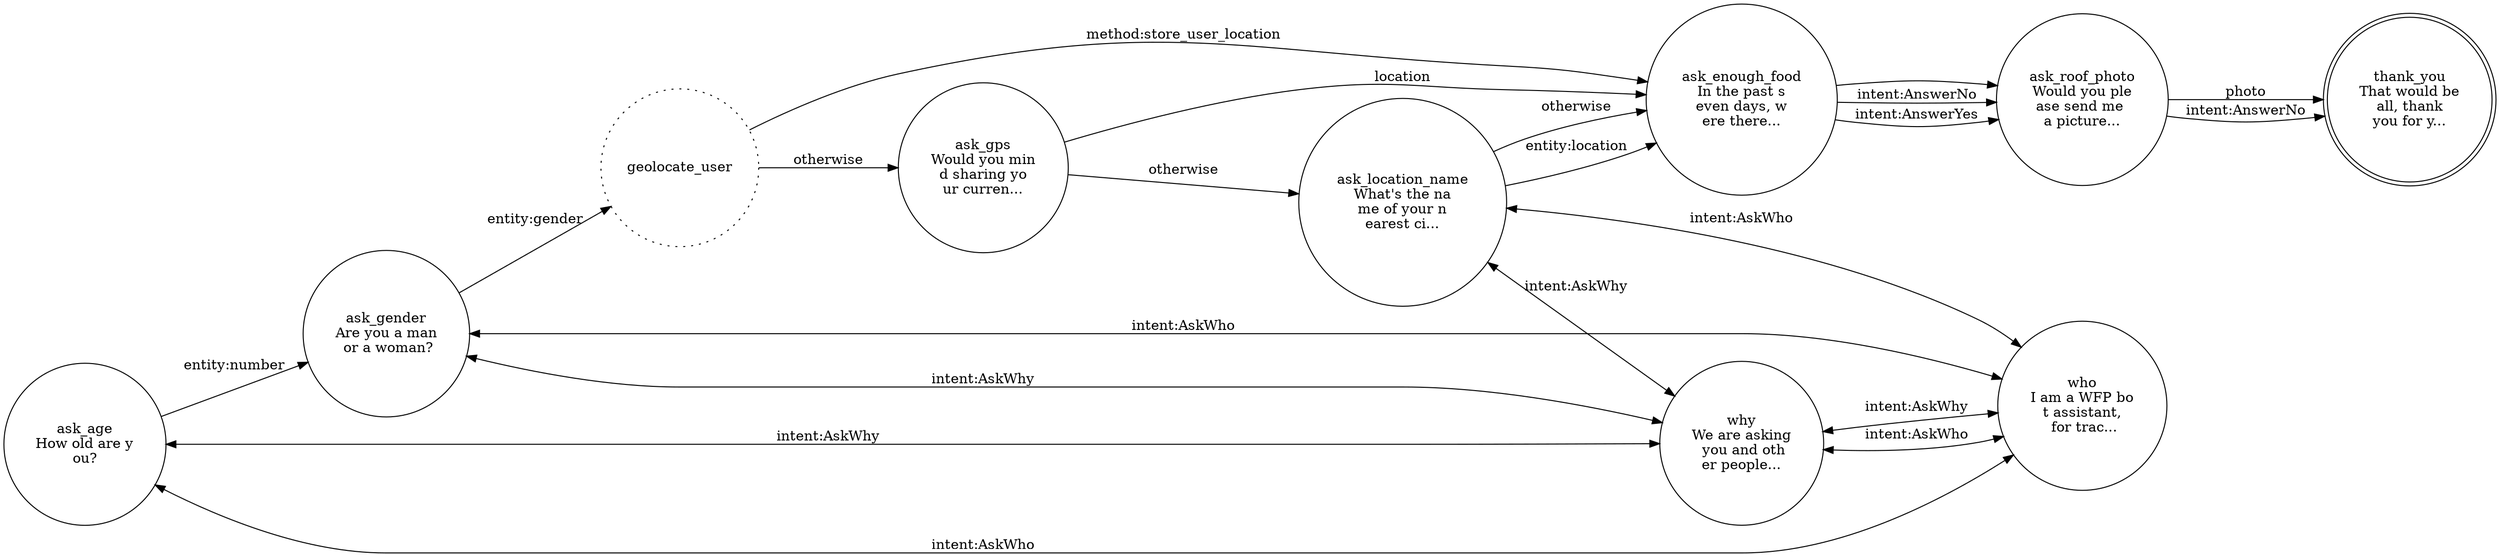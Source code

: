 digraph survey_flow {
	rankdir=LR;
	size="40";
	ask_age [ label = "ask_age
How old are y
ou?", shape = circle, style= solid ];
	ask_gender [ label = "ask_gender
Are you a man
 or a woman?
", shape = circle, style= solid ];
	geolocate_user [ label = "geolocate_user
", shape = circle, style= dotted ];
	ask_gps [ label = "ask_gps
Would you min
d sharing yo
ur curren...
", shape = circle, style= solid ];
	ask_location_name [ label = "ask_location_name
What's the na
me of your n
earest ci...
", shape = circle, style= solid ];
	ask_enough_food [ label = "ask_enough_food
In the past s
even days, w
ere there...
", shape = circle, style= solid ];
	ask_roof_photo [ label = "ask_roof_photo
Would you ple
ase send me 
a picture...
", shape = circle, style= solid ];
	thank_you [ label = "thank_you
That would be
 all, thank 
you for y...
", shape = doublecircle, style= solid ];
	why [ label = "why
We are asking
 you and oth
er people...
", shape = circle, style= solid ];
	who [ label = "who
I am a WFP bo
t assistant,
 for trac...
", shape = circle, style= solid ];
	ask_age -> ask_gender [ label = "entity:number", dir = forward ];
	ask_age -> why [ label = "intent:AskWhy", dir = both ];
	ask_age -> who [ label = "intent:AskWho", dir = both ];
	ask_gender -> geolocate_user [ label = "entity:gender", dir = forward ];
	ask_gender -> why [ label = "intent:AskWhy", dir = both ];
	ask_gender -> who [ label = "intent:AskWho", dir = both ];
	geolocate_user -> ask_enough_food [ label = "method:store_user_location", dir = forward ];
	geolocate_user -> ask_gps [ label = "otherwise", dir = forward ];
	ask_gps -> ask_enough_food [ label = "location", dir = forward ];
	ask_gps -> ask_location_name [ label = "otherwise", dir = forward ];
	ask_location_name -> ask_enough_food [ label = "entity:location", dir = forward ];
	ask_location_name -> why [ label = "intent:AskWhy", dir = both ];
	ask_location_name -> who [ label = "intent:AskWho", dir = both ];
	ask_location_name -> ask_enough_food [ label = "otherwise", dir = forward ];
	ask_enough_food -> ask_roof_photo [ label = "", dir = forward ];
	ask_enough_food -> ask_roof_photo [ label = "intent:AnswerNo", dir = forward ];
	ask_enough_food -> ask_roof_photo [ label = "intent:AnswerYes", dir = forward ];
	ask_roof_photo -> thank_you [ label = "photo", dir = forward ];
	ask_roof_photo -> thank_you [ label = "intent:AnswerNo", dir = forward ];
	why -> who [ label = "intent:AskWho", dir = both ];
	who -> why [ label = "intent:AskWhy", dir = both ];
}
